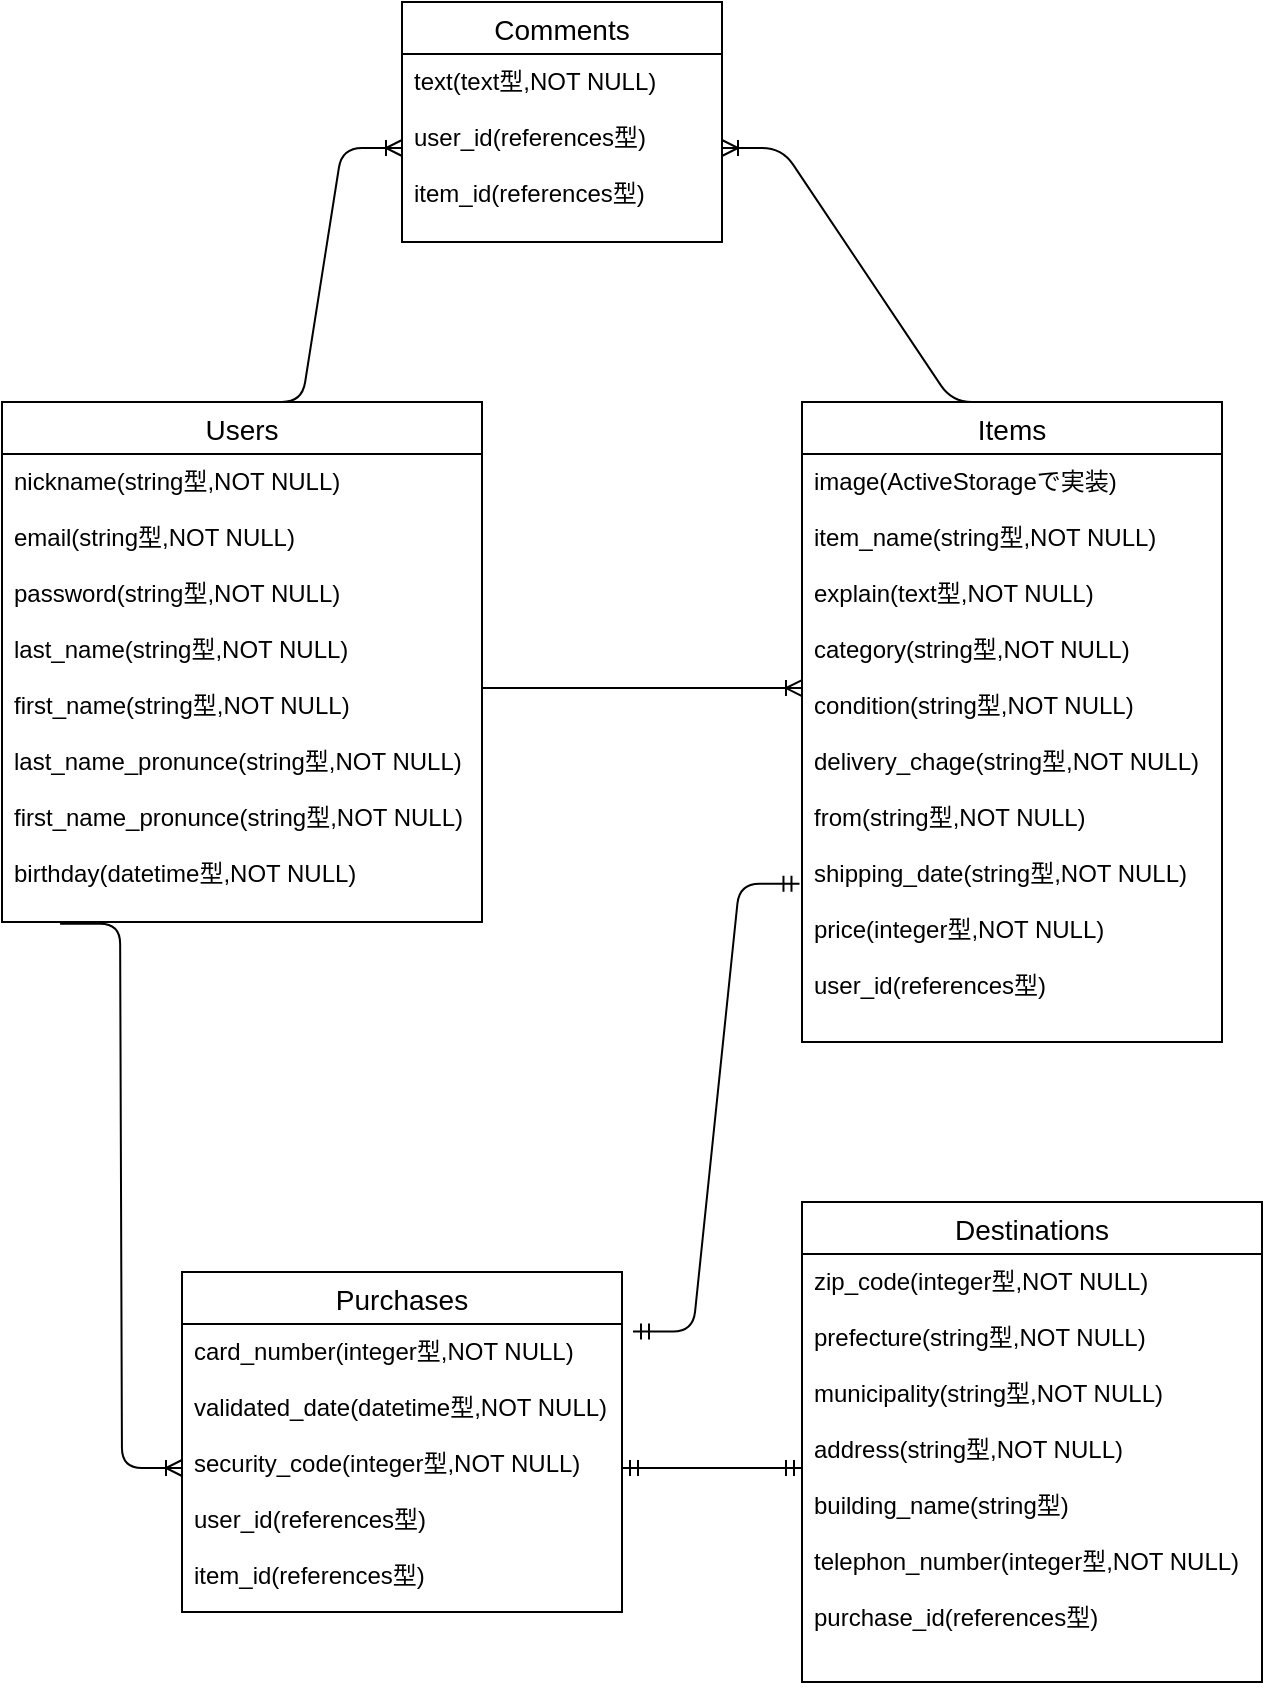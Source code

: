 <mxfile>
    <diagram id="BxGEnJKdpjkopbx9nkO2" name="ページ1">
        <mxGraphModel dx="611" dy="547" grid="1" gridSize="10" guides="1" tooltips="1" connect="1" arrows="1" fold="1" page="1" pageScale="1" pageWidth="827" pageHeight="1169" math="0" shadow="0">
            <root>
                <mxCell id="0"/>
                <mxCell id="1" parent="0"/>
                <mxCell id="13" value="Users" style="swimlane;fontStyle=0;childLayout=stackLayout;horizontal=1;startSize=26;horizontalStack=0;resizeParent=1;resizeParentMax=0;resizeLast=0;collapsible=1;marginBottom=0;align=center;fontSize=14;" vertex="1" parent="1">
                    <mxGeometry y="240" width="240" height="260" as="geometry">
                        <mxRectangle y="240" width="50" height="26" as="alternateBounds"/>
                    </mxGeometry>
                </mxCell>
                <mxCell id="14" value="nickname(string型,NOT NULL)&#10;&#10;email(string型,NOT NULL)&#10;&#10;password(string型,NOT NULL)&#10;&#10;last_name(string型,NOT NULL)&#10;&#10;first_name(string型,NOT NULL)&#10;&#10;last_name_pronunce(string型,NOT NULL)&#10;&#10;first_name_pronunce(string型,NOT NULL)&#10;&#10;birthday(datetime型,NOT NULL)" style="text;strokeColor=none;fillColor=none;spacingLeft=4;spacingRight=4;overflow=hidden;rotatable=0;points=[[0,0.5],[1,0.5]];portConstraint=eastwest;fontSize=12;" vertex="1" parent="13">
                    <mxGeometry y="26" width="240" height="234" as="geometry"/>
                </mxCell>
                <mxCell id="17" value="Items" style="swimlane;fontStyle=0;childLayout=stackLayout;horizontal=1;startSize=26;horizontalStack=0;resizeParent=1;resizeParentMax=0;resizeLast=0;collapsible=1;marginBottom=0;align=center;fontSize=14;" vertex="1" parent="1">
                    <mxGeometry x="400" y="240" width="210" height="320" as="geometry">
                        <mxRectangle y="240" width="50" height="26" as="alternateBounds"/>
                    </mxGeometry>
                </mxCell>
                <mxCell id="18" value="image(ActiveStorageで実装)&#10;&#10;item_name(string型,NOT NULL)&#10;&#10;explain(text型,NOT NULL)&#10;&#10;category(string型,NOT NULL)&#10;&#10;condition(string型,NOT NULL)&#10;&#10;delivery_chage(string型,NOT NULL)&#10;&#10;from(string型,NOT NULL)&#10;&#10;shipping_date(string型,NOT NULL)&#10;&#10;price(integer型,NOT NULL)&#10;&#10;user_id(references型)" style="text;strokeColor=none;fillColor=none;spacingLeft=4;spacingRight=4;overflow=hidden;rotatable=0;points=[[0,0.5],[1,0.5]];portConstraint=eastwest;fontSize=12;" vertex="1" parent="17">
                    <mxGeometry y="26" width="210" height="294" as="geometry"/>
                </mxCell>
                <mxCell id="21" value="Purchases" style="swimlane;fontStyle=0;childLayout=stackLayout;horizontal=1;startSize=26;horizontalStack=0;resizeParent=1;resizeParentMax=0;resizeLast=0;collapsible=1;marginBottom=0;align=center;fontSize=14;" vertex="1" parent="1">
                    <mxGeometry x="90" y="675" width="220" height="170" as="geometry">
                        <mxRectangle y="240" width="50" height="26" as="alternateBounds"/>
                    </mxGeometry>
                </mxCell>
                <mxCell id="22" value="card_number(integer型,NOT NULL)&#10;&#10;validated_date(datetime型,NOT NULL)&#10;&#10;security_code(integer型,NOT NULL)&#10;&#10;user_id(references型)&#10;&#10;item_id(references型)" style="text;strokeColor=none;fillColor=none;spacingLeft=4;spacingRight=4;overflow=hidden;rotatable=0;points=[[0,0.5],[1,0.5]];portConstraint=eastwest;fontSize=12;" vertex="1" parent="21">
                    <mxGeometry y="26" width="220" height="144" as="geometry"/>
                </mxCell>
                <mxCell id="25" value="Destinations" style="swimlane;fontStyle=0;childLayout=stackLayout;horizontal=1;startSize=26;horizontalStack=0;resizeParent=1;resizeParentMax=0;resizeLast=0;collapsible=1;marginBottom=0;align=center;fontSize=14;" vertex="1" parent="1">
                    <mxGeometry x="400" y="640" width="230" height="240" as="geometry">
                        <mxRectangle y="240" width="50" height="26" as="alternateBounds"/>
                    </mxGeometry>
                </mxCell>
                <mxCell id="26" value="zip_code(integer型,NOT NULL)&#10;&#10;prefecture(string型,NOT NULL)&#10;&#10;municipality(string型,NOT NULL)&#10;&#10;address(string型,NOT NULL)&#10;&#10;building_name(string型)&#10;&#10;telephon_number(integer型,NOT NULL)&#10;&#10;purchase_id(references型)" style="text;strokeColor=none;fillColor=none;spacingLeft=4;spacingRight=4;overflow=hidden;rotatable=0;points=[[0,0.5],[1,0.5]];portConstraint=eastwest;fontSize=12;" vertex="1" parent="25">
                    <mxGeometry y="26" width="230" height="214" as="geometry"/>
                </mxCell>
                <mxCell id="29" value="Comments" style="swimlane;fontStyle=0;childLayout=stackLayout;horizontal=1;startSize=26;horizontalStack=0;resizeParent=1;resizeParentMax=0;resizeLast=0;collapsible=1;marginBottom=0;align=center;fontSize=14;" vertex="1" parent="1">
                    <mxGeometry x="200" y="40" width="160" height="120" as="geometry">
                        <mxRectangle y="240" width="50" height="26" as="alternateBounds"/>
                    </mxGeometry>
                </mxCell>
                <mxCell id="30" value="text(text型,NOT NULL)&#10;&#10;user_id(references型)&#10;&#10;item_id(references型)" style="text;strokeColor=none;fillColor=none;spacingLeft=4;spacingRight=4;overflow=hidden;rotatable=0;points=[[0,0.5],[1,0.5]];portConstraint=eastwest;fontSize=12;" vertex="1" parent="29">
                    <mxGeometry y="26" width="160" height="94" as="geometry"/>
                </mxCell>
                <mxCell id="34" value="" style="edgeStyle=entityRelationEdgeStyle;fontSize=12;html=1;endArrow=ERoneToMany;exitX=1;exitY=0.5;exitDx=0;exitDy=0;entryX=0;entryY=0.398;entryDx=0;entryDy=0;entryPerimeter=0;" edge="1" parent="1" source="14" target="18">
                    <mxGeometry width="100" height="100" relative="1" as="geometry">
                        <mxPoint x="250" y="370" as="sourcePoint"/>
                        <mxPoint x="350" y="270" as="targetPoint"/>
                    </mxGeometry>
                </mxCell>
                <mxCell id="38" value="" style="edgeStyle=entityRelationEdgeStyle;fontSize=12;html=1;endArrow=ERoneToMany;exitX=0.5;exitY=0;exitDx=0;exitDy=0;entryX=0;entryY=0.5;entryDx=0;entryDy=0;" edge="1" parent="1" source="13" target="30">
                    <mxGeometry width="100" height="100" relative="1" as="geometry">
                        <mxPoint x="250" y="370" as="sourcePoint"/>
                        <mxPoint x="350" y="270" as="targetPoint"/>
                    </mxGeometry>
                </mxCell>
                <mxCell id="39" value="" style="edgeStyle=entityRelationEdgeStyle;fontSize=12;html=1;endArrow=ERoneToMany;exitX=0.5;exitY=0;exitDx=0;exitDy=0;entryX=1;entryY=0.5;entryDx=0;entryDy=0;" edge="1" parent="1" source="17" target="30">
                    <mxGeometry width="100" height="100" relative="1" as="geometry">
                        <mxPoint x="250" y="370" as="sourcePoint"/>
                        <mxPoint x="350" y="270" as="targetPoint"/>
                    </mxGeometry>
                </mxCell>
                <mxCell id="41" value="" style="edgeStyle=entityRelationEdgeStyle;fontSize=12;html=1;endArrow=ERoneToMany;entryX=0;entryY=0.5;entryDx=0;entryDy=0;exitX=0.121;exitY=1.004;exitDx=0;exitDy=0;exitPerimeter=0;" edge="1" parent="1" source="14" target="22">
                    <mxGeometry width="100" height="100" relative="1" as="geometry">
                        <mxPoint x="120" y="510" as="sourcePoint"/>
                        <mxPoint x="310" y="600" as="targetPoint"/>
                    </mxGeometry>
                </mxCell>
                <mxCell id="42" value="" style="edgeStyle=entityRelationEdgeStyle;fontSize=12;html=1;endArrow=ERmandOne;startArrow=ERmandOne;entryX=0;entryY=0.5;entryDx=0;entryDy=0;exitX=1;exitY=0.5;exitDx=0;exitDy=0;" edge="1" parent="1" source="22" target="26">
                    <mxGeometry width="100" height="100" relative="1" as="geometry">
                        <mxPoint x="210" y="820" as="sourcePoint"/>
                        <mxPoint x="310" y="720" as="targetPoint"/>
                    </mxGeometry>
                </mxCell>
                <mxCell id="43" value="" style="edgeStyle=entityRelationEdgeStyle;fontSize=12;html=1;endArrow=ERmandOne;startArrow=ERmandOne;entryX=-0.006;entryY=0.731;entryDx=0;entryDy=0;entryPerimeter=0;exitX=1.025;exitY=0.026;exitDx=0;exitDy=0;exitPerimeter=0;" edge="1" parent="1" source="22" target="18">
                    <mxGeometry width="100" height="100" relative="1" as="geometry">
                        <mxPoint x="210" y="660" as="sourcePoint"/>
                        <mxPoint x="310" y="560" as="targetPoint"/>
                    </mxGeometry>
                </mxCell>
            </root>
        </mxGraphModel>
    </diagram>
</mxfile>